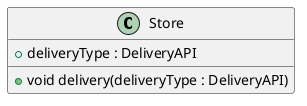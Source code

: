 @startuml E-commerce
' diagram style

' diagram relation

class Store{
  + deliveryType : DeliveryAPI
  + void delivery(deliveryType : DeliveryAPI)
}

@enduml
